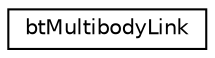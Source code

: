 digraph "Graphical Class Hierarchy"
{
  edge [fontname="Helvetica",fontsize="10",labelfontname="Helvetica",labelfontsize="10"];
  node [fontname="Helvetica",fontsize="10",shape=record];
  rankdir="LR";
  Node1 [label="btMultibodyLink",height=0.2,width=0.4,color="black", fillcolor="white", style="filled",URL="$structbt_multibody_link.html"];
}

